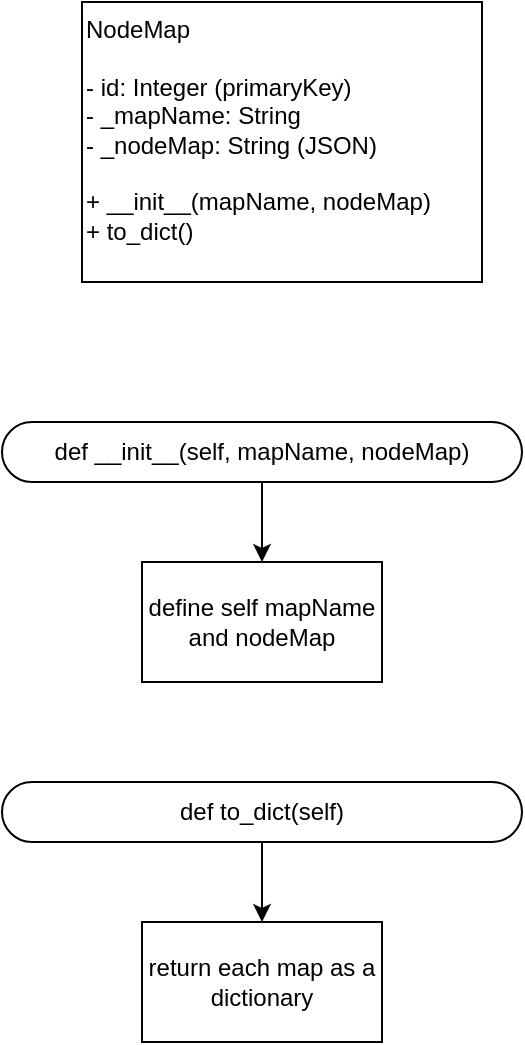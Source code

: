<mxfile>
    <diagram id="xvUYVoJwrIPd5DqROoS7" name="Page-1">
        <mxGraphModel dx="370" dy="600" grid="1" gridSize="10" guides="1" tooltips="1" connect="1" arrows="1" fold="1" page="1" pageScale="1" pageWidth="850" pageHeight="1100" math="0" shadow="0">
            <root>
                <mxCell id="0"/>
                <mxCell id="1" parent="0"/>
                <mxCell id="2" value="NodeMap&lt;br&gt;&lt;br&gt;&lt;span class=&quot;hljs-operator&quot;&gt;-&lt;/span&gt; &lt;span class=&quot;hljs-variable&quot;&gt;id&lt;/span&gt;&lt;span class=&quot;hljs-operator&quot;&gt;:&lt;/span&gt; &lt;span class=&quot;hljs-built_in&quot;&gt;Integer&lt;/span&gt; &lt;span class=&quot;hljs-punctuation&quot;&gt;(primary&lt;/span&gt;&lt;span class=&quot;hljs-built_in&quot;&gt;Key&lt;/span&gt;&lt;span class=&quot;hljs-punctuation&quot;&gt;)&lt;/span&gt;&lt;br&gt;&lt;span class=&quot;hljs-operator&quot;&gt;-&lt;/span&gt; &lt;span class=&quot;hljs-type&quot;&gt;_mapName&lt;/span&gt;&lt;span class=&quot;hljs-operator&quot;&gt;:&lt;/span&gt; &lt;span class=&quot;hljs-built_in&quot;&gt;String&lt;/span&gt;&lt;br&gt;&lt;span class=&quot;hljs-operator&quot;&gt;-&lt;/span&gt; &lt;span class=&quot;hljs-type&quot;&gt;_nodeMap&lt;/span&gt;&lt;span class=&quot;hljs-operator&quot;&gt;:&lt;/span&gt; &lt;span class=&quot;hljs-built_in&quot;&gt;String&lt;/span&gt; &lt;span class=&quot;hljs-punctuation&quot;&gt;(&lt;/span&gt;&lt;span class=&quot;hljs-variable&quot;&gt;JSON&lt;/span&gt;&lt;span class=&quot;hljs-punctuation&quot;&gt;)&lt;br&gt;&lt;br&gt;+ &lt;span class=&quot;hljs-built_in&quot;&gt;__init__&lt;/span&gt;(mapName, nodeMap)&lt;br&gt;+ &lt;span class=&quot;hljs-built_in&quot;&gt;to_dict&lt;/span&gt;()&lt;br&gt;&lt;/span&gt;" style="rounded=0;whiteSpace=wrap;html=1;align=left;verticalAlign=top;" vertex="1" parent="1">
                    <mxGeometry x="80" y="40" width="200" height="140" as="geometry"/>
                </mxCell>
                <mxCell id="4" value="" style="edgeStyle=none;html=1;" edge="1" parent="1" source="5" target="6">
                    <mxGeometry relative="1" as="geometry"/>
                </mxCell>
                <mxCell id="5" value="def __init__(self, mapName, nodeMap)" style="rounded=1;whiteSpace=wrap;html=1;arcSize=50;" vertex="1" parent="1">
                    <mxGeometry x="40" y="250" width="260" height="30" as="geometry"/>
                </mxCell>
                <mxCell id="6" value="define self mapName and nodeMap" style="rounded=0;whiteSpace=wrap;html=1;" vertex="1" parent="1">
                    <mxGeometry x="110" y="320" width="120" height="60" as="geometry"/>
                </mxCell>
                <mxCell id="7" value="" style="edgeStyle=none;html=1;" edge="1" parent="1" source="8" target="9">
                    <mxGeometry relative="1" as="geometry"/>
                </mxCell>
                <mxCell id="8" value="def to_dict(self)" style="rounded=1;whiteSpace=wrap;html=1;arcSize=50;" vertex="1" parent="1">
                    <mxGeometry x="40" y="430" width="260" height="30" as="geometry"/>
                </mxCell>
                <mxCell id="9" value="return each map as a dictionary" style="rounded=0;whiteSpace=wrap;html=1;" vertex="1" parent="1">
                    <mxGeometry x="110" y="500" width="120" height="60" as="geometry"/>
                </mxCell>
            </root>
        </mxGraphModel>
    </diagram>
</mxfile>